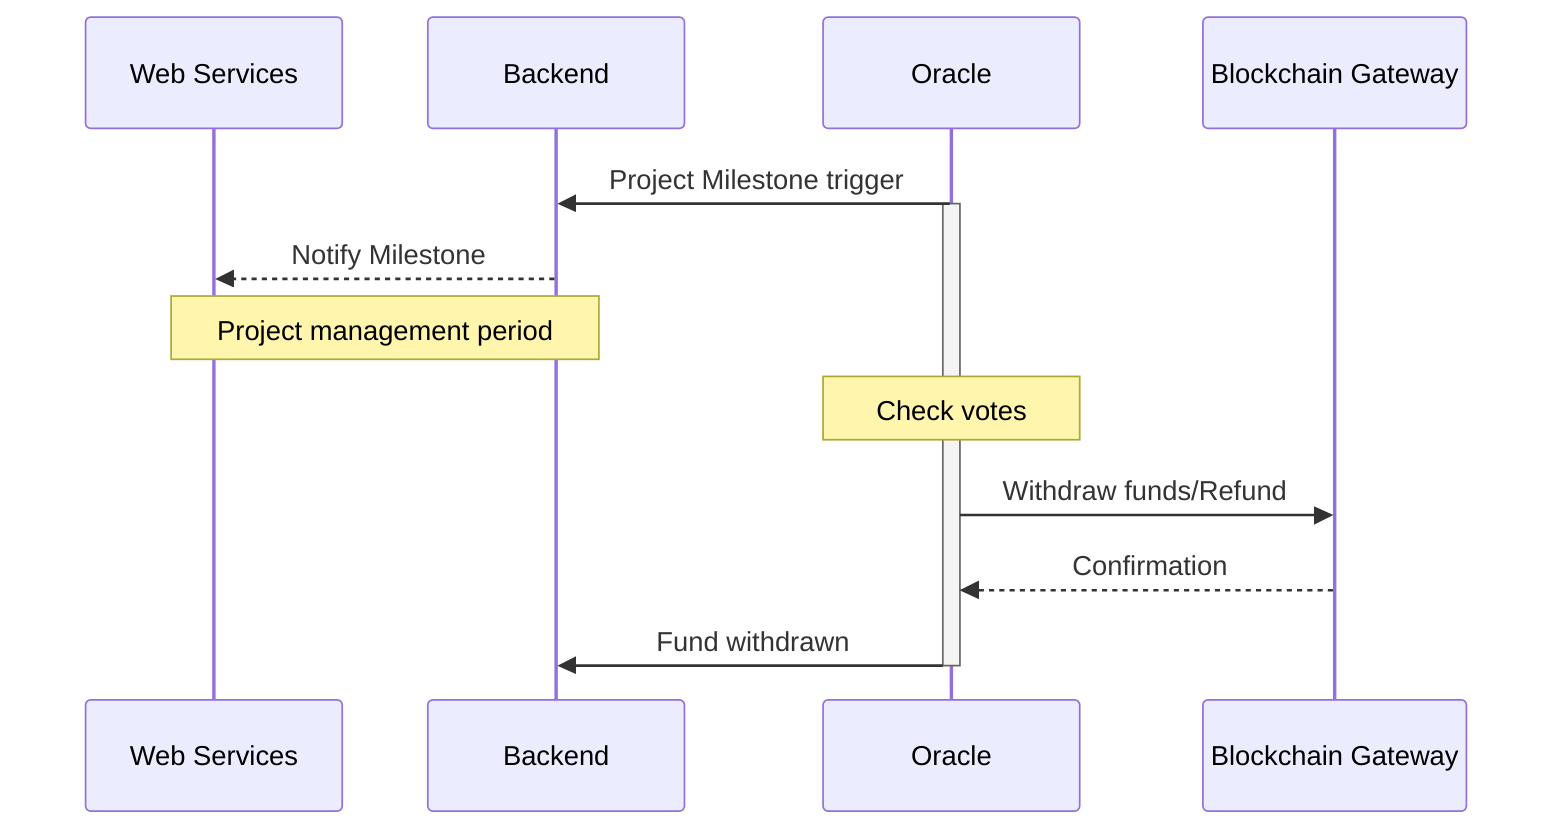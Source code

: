sequenceDiagram
    participant Web Services
    participant Backend
    participant Oracle
    participant Blockchain Gateway
    Oracle->>Backend: Project Milestone trigger
    activate Oracle
    Backend-->>Web Services: Notify Milestone
    Note over Web Services,Backend: Project management period
    Note over Oracle: Check votes
    Oracle->>Blockchain Gateway: Withdraw funds/Refund
    Blockchain Gateway-->>Oracle: Confirmation
    Oracle->>Backend: Fund withdrawn    
    deactivate Oracle